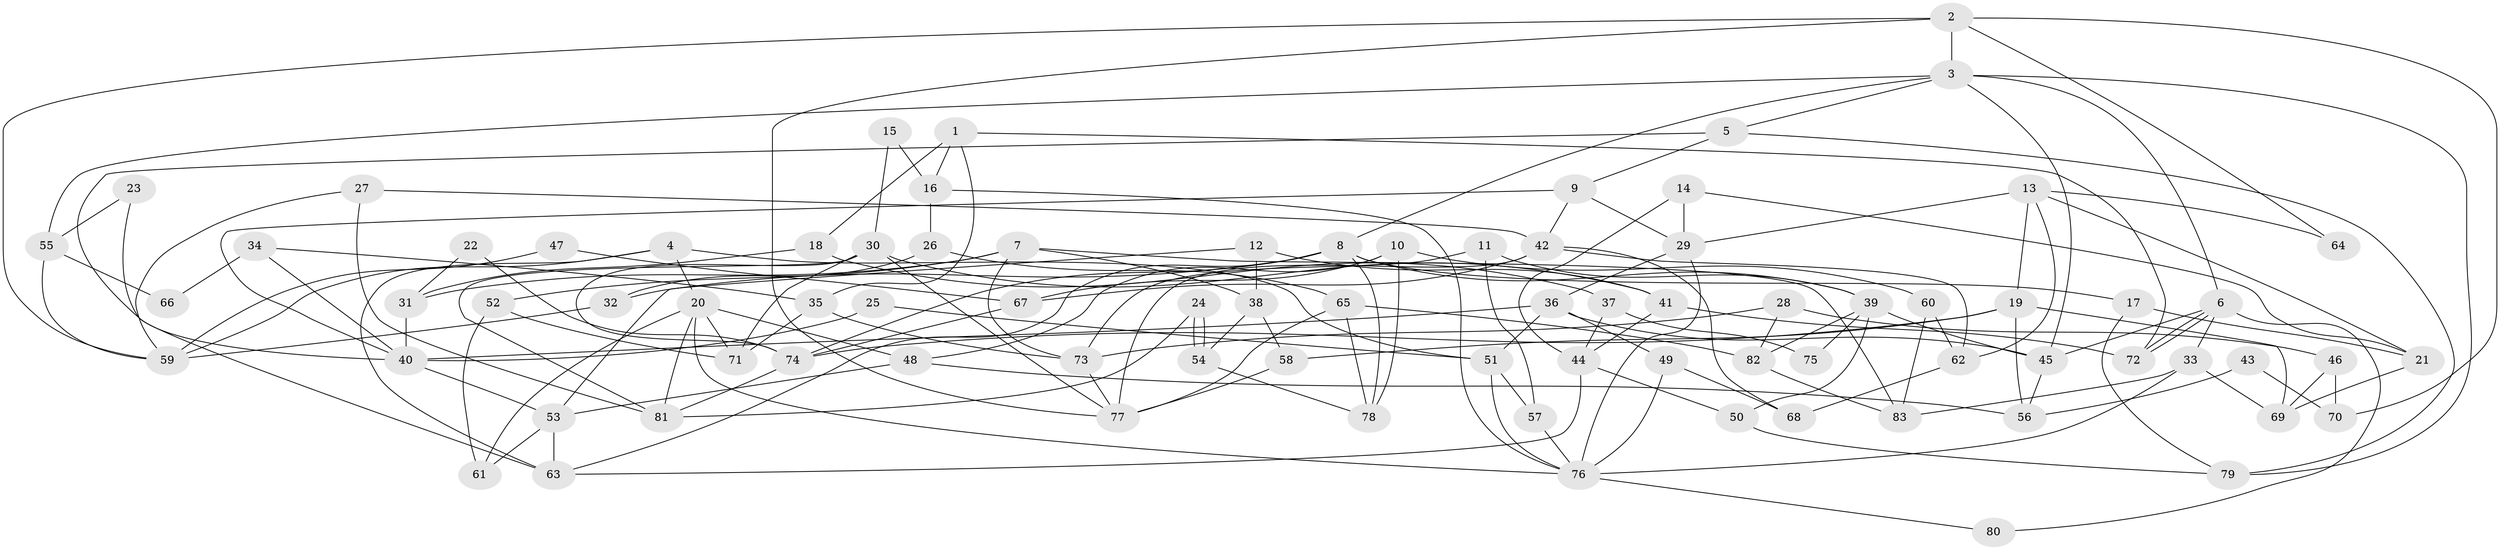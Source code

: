 // coarse degree distribution, {4: 0.21568627450980393, 5: 0.0784313725490196, 8: 0.058823529411764705, 7: 0.09803921568627451, 6: 0.1568627450980392, 11: 0.0196078431372549, 3: 0.21568627450980393, 9: 0.0196078431372549, 2: 0.0784313725490196, 10: 0.058823529411764705}
// Generated by graph-tools (version 1.1) at 2025/41/03/06/25 10:41:59]
// undirected, 83 vertices, 166 edges
graph export_dot {
graph [start="1"]
  node [color=gray90,style=filled];
  1;
  2;
  3;
  4;
  5;
  6;
  7;
  8;
  9;
  10;
  11;
  12;
  13;
  14;
  15;
  16;
  17;
  18;
  19;
  20;
  21;
  22;
  23;
  24;
  25;
  26;
  27;
  28;
  29;
  30;
  31;
  32;
  33;
  34;
  35;
  36;
  37;
  38;
  39;
  40;
  41;
  42;
  43;
  44;
  45;
  46;
  47;
  48;
  49;
  50;
  51;
  52;
  53;
  54;
  55;
  56;
  57;
  58;
  59;
  60;
  61;
  62;
  63;
  64;
  65;
  66;
  67;
  68;
  69;
  70;
  71;
  72;
  73;
  74;
  75;
  76;
  77;
  78;
  79;
  80;
  81;
  82;
  83;
  1 -- 16;
  1 -- 72;
  1 -- 18;
  1 -- 35;
  2 -- 77;
  2 -- 3;
  2 -- 59;
  2 -- 64;
  2 -- 70;
  3 -- 45;
  3 -- 6;
  3 -- 5;
  3 -- 8;
  3 -- 55;
  3 -- 79;
  4 -- 20;
  4 -- 59;
  4 -- 51;
  4 -- 63;
  5 -- 79;
  5 -- 9;
  5 -- 40;
  6 -- 72;
  6 -- 72;
  6 -- 45;
  6 -- 33;
  6 -- 80;
  7 -- 73;
  7 -- 38;
  7 -- 31;
  7 -- 52;
  7 -- 83;
  8 -- 63;
  8 -- 17;
  8 -- 32;
  8 -- 39;
  8 -- 74;
  8 -- 78;
  9 -- 40;
  9 -- 29;
  9 -- 42;
  10 -- 60;
  10 -- 67;
  10 -- 48;
  10 -- 78;
  11 -- 39;
  11 -- 57;
  11 -- 73;
  12 -- 38;
  12 -- 53;
  12 -- 41;
  13 -- 21;
  13 -- 29;
  13 -- 19;
  13 -- 62;
  13 -- 64;
  14 -- 29;
  14 -- 44;
  14 -- 21;
  15 -- 16;
  15 -- 30;
  16 -- 76;
  16 -- 26;
  17 -- 79;
  17 -- 21;
  18 -- 31;
  18 -- 37;
  19 -- 69;
  19 -- 56;
  19 -- 58;
  19 -- 74;
  20 -- 71;
  20 -- 81;
  20 -- 48;
  20 -- 61;
  20 -- 76;
  21 -- 69;
  22 -- 74;
  22 -- 31;
  23 -- 55;
  23 -- 63;
  24 -- 54;
  24 -- 54;
  24 -- 81;
  25 -- 40;
  25 -- 51;
  26 -- 32;
  26 -- 65;
  27 -- 81;
  27 -- 42;
  27 -- 59;
  28 -- 82;
  28 -- 73;
  28 -- 46;
  29 -- 36;
  29 -- 76;
  30 -- 74;
  30 -- 77;
  30 -- 41;
  30 -- 71;
  30 -- 81;
  31 -- 40;
  32 -- 59;
  33 -- 76;
  33 -- 69;
  33 -- 83;
  34 -- 35;
  34 -- 40;
  34 -- 66;
  35 -- 71;
  35 -- 73;
  36 -- 51;
  36 -- 49;
  36 -- 40;
  36 -- 45;
  37 -- 44;
  37 -- 75;
  38 -- 58;
  38 -- 54;
  39 -- 45;
  39 -- 50;
  39 -- 75;
  39 -- 82;
  40 -- 53;
  41 -- 44;
  41 -- 72;
  42 -- 77;
  42 -- 62;
  42 -- 67;
  42 -- 68;
  43 -- 70;
  43 -- 56;
  44 -- 63;
  44 -- 50;
  45 -- 56;
  46 -- 69;
  46 -- 70;
  47 -- 59;
  47 -- 67;
  48 -- 53;
  48 -- 56;
  49 -- 76;
  49 -- 68;
  50 -- 79;
  51 -- 76;
  51 -- 57;
  52 -- 61;
  52 -- 71;
  53 -- 61;
  53 -- 63;
  54 -- 78;
  55 -- 59;
  55 -- 66;
  57 -- 76;
  58 -- 77;
  60 -- 83;
  60 -- 62;
  62 -- 68;
  65 -- 82;
  65 -- 78;
  65 -- 77;
  67 -- 74;
  73 -- 77;
  74 -- 81;
  76 -- 80;
  82 -- 83;
}
